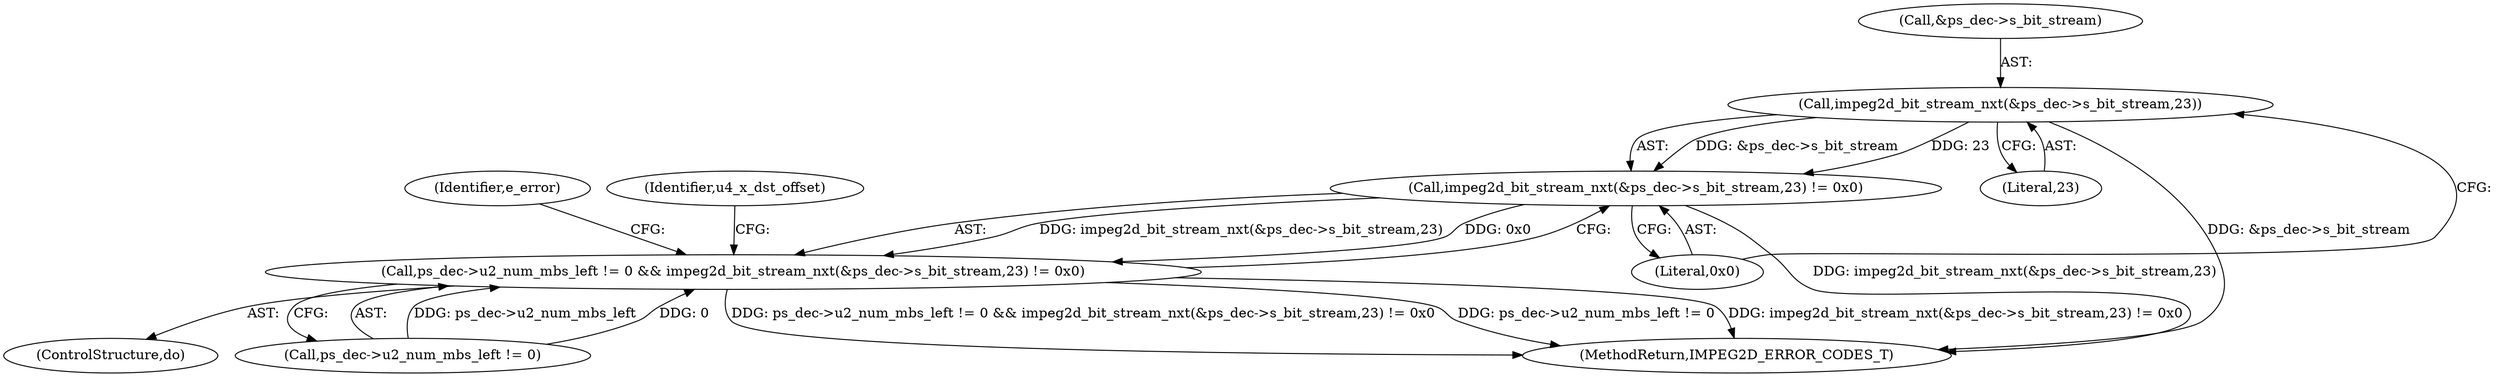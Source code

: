 digraph "0_Android_7737780815fe523ad7b0e49456eb75d27a30818a@pointer" {
"1000841" [label="(Call,impeg2d_bit_stream_nxt(&ps_dec->s_bit_stream,23))"];
"1000840" [label="(Call,impeg2d_bit_stream_nxt(&ps_dec->s_bit_stream,23) != 0x0)"];
"1000834" [label="(Call,ps_dec->u2_num_mbs_left != 0 && impeg2d_bit_stream_nxt(&ps_dec->s_bit_stream,23) != 0x0)"];
"1000849" [label="(Identifier,e_error)"];
"1000847" [label="(Literal,0x0)"];
"1000842" [label="(Call,&ps_dec->s_bit_stream)"];
"1000189" [label="(Identifier,u4_x_dst_offset)"];
"1000834" [label="(Call,ps_dec->u2_num_mbs_left != 0 && impeg2d_bit_stream_nxt(&ps_dec->s_bit_stream,23) != 0x0)"];
"1000840" [label="(Call,impeg2d_bit_stream_nxt(&ps_dec->s_bit_stream,23) != 0x0)"];
"1000846" [label="(Literal,23)"];
"1000841" [label="(Call,impeg2d_bit_stream_nxt(&ps_dec->s_bit_stream,23))"];
"1000182" [label="(ControlStructure,do)"];
"1000835" [label="(Call,ps_dec->u2_num_mbs_left != 0)"];
"1000850" [label="(MethodReturn,IMPEG2D_ERROR_CODES_T)"];
"1000841" -> "1000840"  [label="AST: "];
"1000841" -> "1000846"  [label="CFG: "];
"1000842" -> "1000841"  [label="AST: "];
"1000846" -> "1000841"  [label="AST: "];
"1000847" -> "1000841"  [label="CFG: "];
"1000841" -> "1000850"  [label="DDG: &ps_dec->s_bit_stream"];
"1000841" -> "1000840"  [label="DDG: &ps_dec->s_bit_stream"];
"1000841" -> "1000840"  [label="DDG: 23"];
"1000840" -> "1000834"  [label="AST: "];
"1000840" -> "1000847"  [label="CFG: "];
"1000847" -> "1000840"  [label="AST: "];
"1000834" -> "1000840"  [label="CFG: "];
"1000840" -> "1000850"  [label="DDG: impeg2d_bit_stream_nxt(&ps_dec->s_bit_stream,23)"];
"1000840" -> "1000834"  [label="DDG: impeg2d_bit_stream_nxt(&ps_dec->s_bit_stream,23)"];
"1000840" -> "1000834"  [label="DDG: 0x0"];
"1000834" -> "1000182"  [label="AST: "];
"1000834" -> "1000835"  [label="CFG: "];
"1000835" -> "1000834"  [label="AST: "];
"1000189" -> "1000834"  [label="CFG: "];
"1000849" -> "1000834"  [label="CFG: "];
"1000834" -> "1000850"  [label="DDG: ps_dec->u2_num_mbs_left != 0 && impeg2d_bit_stream_nxt(&ps_dec->s_bit_stream,23) != 0x0"];
"1000834" -> "1000850"  [label="DDG: ps_dec->u2_num_mbs_left != 0"];
"1000834" -> "1000850"  [label="DDG: impeg2d_bit_stream_nxt(&ps_dec->s_bit_stream,23) != 0x0"];
"1000835" -> "1000834"  [label="DDG: ps_dec->u2_num_mbs_left"];
"1000835" -> "1000834"  [label="DDG: 0"];
}
